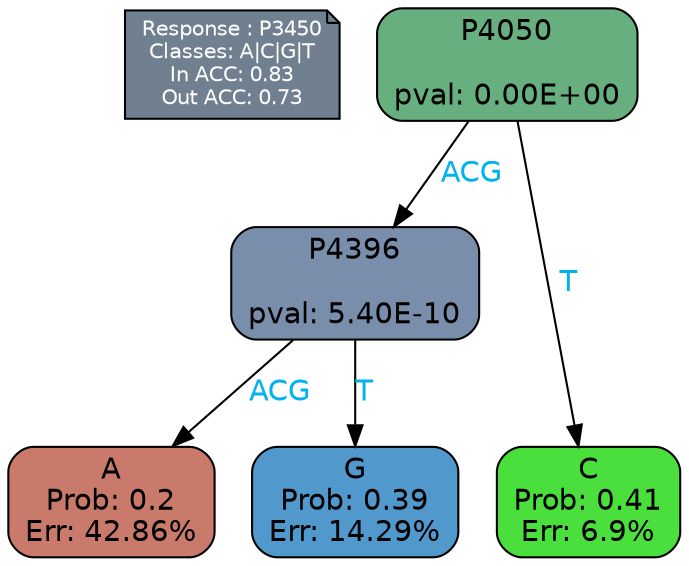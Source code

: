 digraph Tree {
node [shape=box, style="filled, rounded", color="black", fontname=helvetica] ;
graph [ranksep=equally, splines=polylines, bgcolor=transparent, dpi=600] ;
edge [fontname=helvetica] ;
LEGEND [label="Response : P3450
Classes: A|C|G|T
In ACC: 0.83
Out ACC: 0.73
",shape=note,align=left,style=filled,fillcolor="slategray",fontcolor="white",fontsize=10];1 [label="P4050

pval: 0.00E+00", fillcolor="#67af7f"] ;
2 [label="P4396

pval: 5.40E-10", fillcolor="#798eab"] ;
3 [label="A
Prob: 0.2
Err: 42.86%", fillcolor="#ca7a6a"] ;
4 [label="G
Prob: 0.39
Err: 14.29%", fillcolor="#5198cc"] ;
5 [label="C
Prob: 0.41
Err: 6.9%", fillcolor="#4bdf3e"] ;
1 -> 2 [label="ACG",fontcolor=deepskyblue2] ;
1 -> 5 [label="T",fontcolor=deepskyblue2] ;
2 -> 3 [label="ACG",fontcolor=deepskyblue2] ;
2 -> 4 [label="T",fontcolor=deepskyblue2] ;
{rank = same; 3;4;5;}{rank = same; LEGEND;1;}}